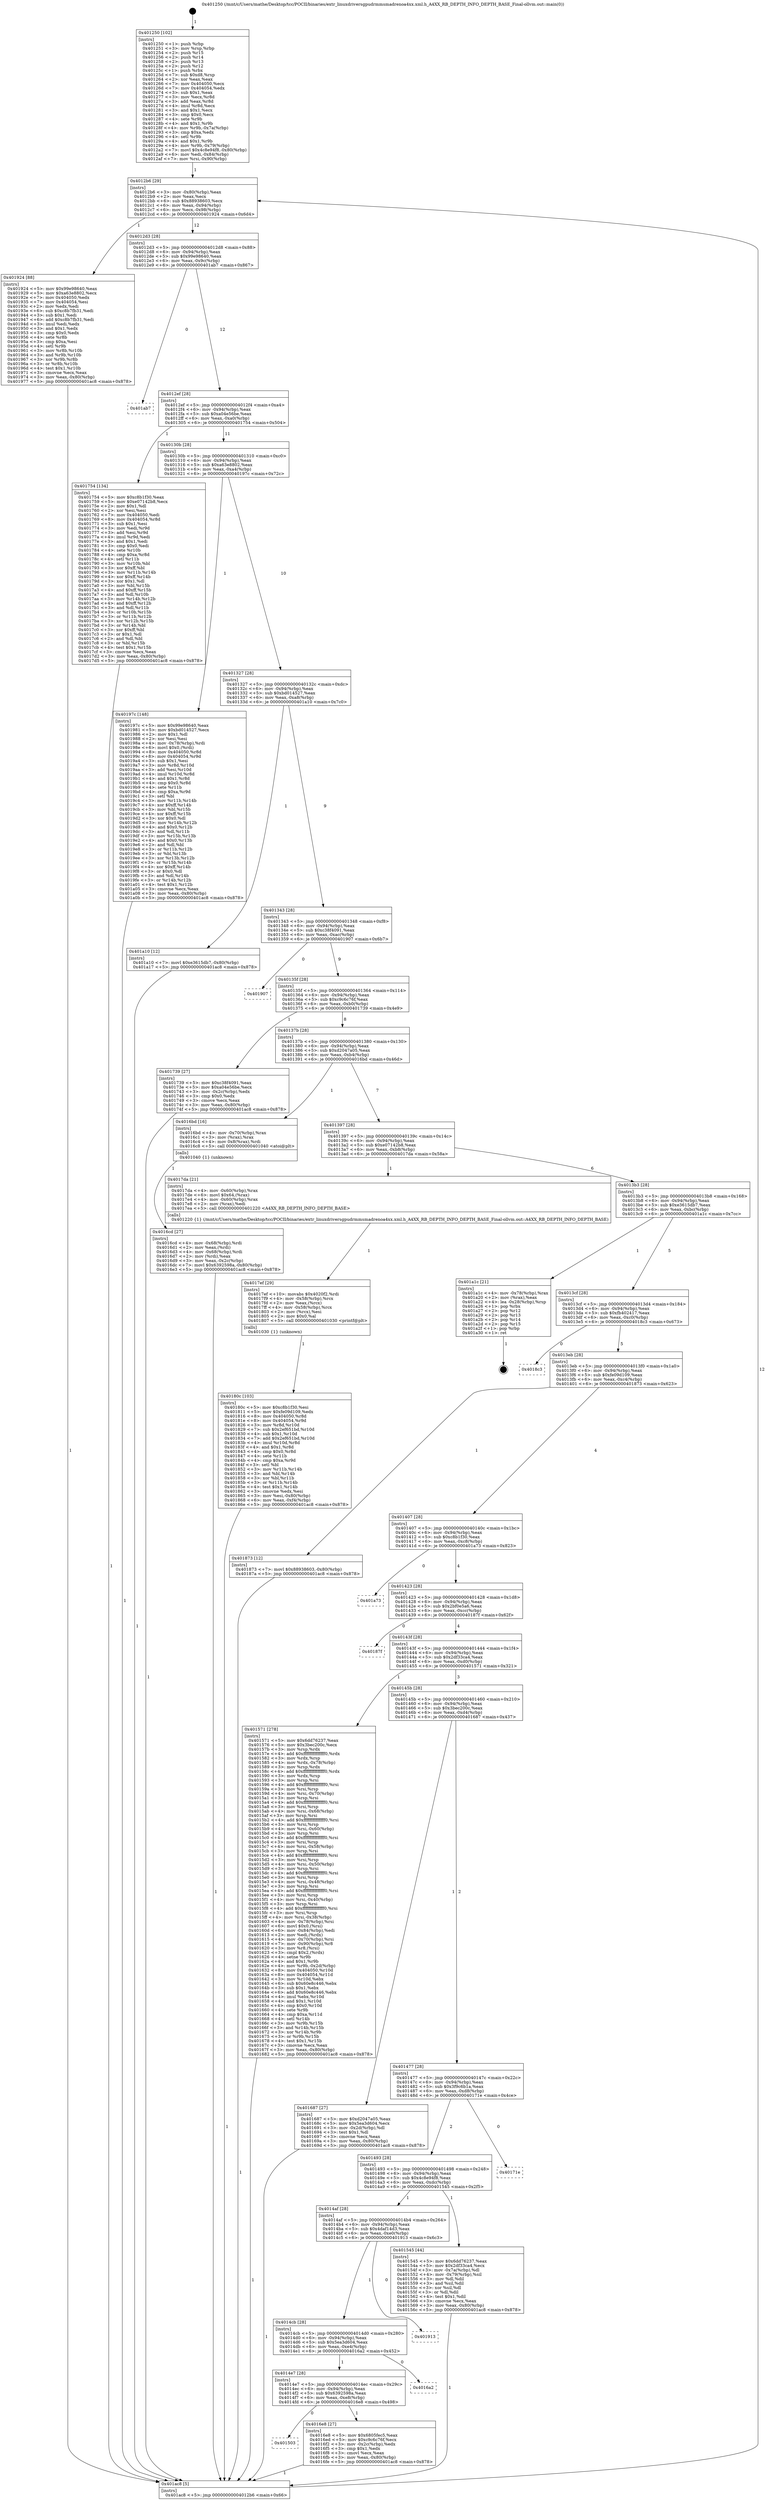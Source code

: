 digraph "0x401250" {
  label = "0x401250 (/mnt/c/Users/mathe/Desktop/tcc/POCII/binaries/extr_linuxdriversgpudrmmsmadrenoa4xx.xml.h_A4XX_RB_DEPTH_INFO_DEPTH_BASE_Final-ollvm.out::main(0))"
  labelloc = "t"
  node[shape=record]

  Entry [label="",width=0.3,height=0.3,shape=circle,fillcolor=black,style=filled]
  "0x4012b6" [label="{
     0x4012b6 [29]\l
     | [instrs]\l
     &nbsp;&nbsp;0x4012b6 \<+3\>: mov -0x80(%rbp),%eax\l
     &nbsp;&nbsp;0x4012b9 \<+2\>: mov %eax,%ecx\l
     &nbsp;&nbsp;0x4012bb \<+6\>: sub $0x88938603,%ecx\l
     &nbsp;&nbsp;0x4012c1 \<+6\>: mov %eax,-0x94(%rbp)\l
     &nbsp;&nbsp;0x4012c7 \<+6\>: mov %ecx,-0x98(%rbp)\l
     &nbsp;&nbsp;0x4012cd \<+6\>: je 0000000000401924 \<main+0x6d4\>\l
  }"]
  "0x401924" [label="{
     0x401924 [88]\l
     | [instrs]\l
     &nbsp;&nbsp;0x401924 \<+5\>: mov $0x99e98640,%eax\l
     &nbsp;&nbsp;0x401929 \<+5\>: mov $0xa63e8802,%ecx\l
     &nbsp;&nbsp;0x40192e \<+7\>: mov 0x404050,%edx\l
     &nbsp;&nbsp;0x401935 \<+7\>: mov 0x404054,%esi\l
     &nbsp;&nbsp;0x40193c \<+2\>: mov %edx,%edi\l
     &nbsp;&nbsp;0x40193e \<+6\>: sub $0xc8b7fb31,%edi\l
     &nbsp;&nbsp;0x401944 \<+3\>: sub $0x1,%edi\l
     &nbsp;&nbsp;0x401947 \<+6\>: add $0xc8b7fb31,%edi\l
     &nbsp;&nbsp;0x40194d \<+3\>: imul %edi,%edx\l
     &nbsp;&nbsp;0x401950 \<+3\>: and $0x1,%edx\l
     &nbsp;&nbsp;0x401953 \<+3\>: cmp $0x0,%edx\l
     &nbsp;&nbsp;0x401956 \<+4\>: sete %r8b\l
     &nbsp;&nbsp;0x40195a \<+3\>: cmp $0xa,%esi\l
     &nbsp;&nbsp;0x40195d \<+4\>: setl %r9b\l
     &nbsp;&nbsp;0x401961 \<+3\>: mov %r8b,%r10b\l
     &nbsp;&nbsp;0x401964 \<+3\>: and %r9b,%r10b\l
     &nbsp;&nbsp;0x401967 \<+3\>: xor %r9b,%r8b\l
     &nbsp;&nbsp;0x40196a \<+3\>: or %r8b,%r10b\l
     &nbsp;&nbsp;0x40196d \<+4\>: test $0x1,%r10b\l
     &nbsp;&nbsp;0x401971 \<+3\>: cmovne %ecx,%eax\l
     &nbsp;&nbsp;0x401974 \<+3\>: mov %eax,-0x80(%rbp)\l
     &nbsp;&nbsp;0x401977 \<+5\>: jmp 0000000000401ac8 \<main+0x878\>\l
  }"]
  "0x4012d3" [label="{
     0x4012d3 [28]\l
     | [instrs]\l
     &nbsp;&nbsp;0x4012d3 \<+5\>: jmp 00000000004012d8 \<main+0x88\>\l
     &nbsp;&nbsp;0x4012d8 \<+6\>: mov -0x94(%rbp),%eax\l
     &nbsp;&nbsp;0x4012de \<+5\>: sub $0x99e98640,%eax\l
     &nbsp;&nbsp;0x4012e3 \<+6\>: mov %eax,-0x9c(%rbp)\l
     &nbsp;&nbsp;0x4012e9 \<+6\>: je 0000000000401ab7 \<main+0x867\>\l
  }"]
  Exit [label="",width=0.3,height=0.3,shape=circle,fillcolor=black,style=filled,peripheries=2]
  "0x401ab7" [label="{
     0x401ab7\l
  }", style=dashed]
  "0x4012ef" [label="{
     0x4012ef [28]\l
     | [instrs]\l
     &nbsp;&nbsp;0x4012ef \<+5\>: jmp 00000000004012f4 \<main+0xa4\>\l
     &nbsp;&nbsp;0x4012f4 \<+6\>: mov -0x94(%rbp),%eax\l
     &nbsp;&nbsp;0x4012fa \<+5\>: sub $0xa04e56be,%eax\l
     &nbsp;&nbsp;0x4012ff \<+6\>: mov %eax,-0xa0(%rbp)\l
     &nbsp;&nbsp;0x401305 \<+6\>: je 0000000000401754 \<main+0x504\>\l
  }"]
  "0x40180c" [label="{
     0x40180c [103]\l
     | [instrs]\l
     &nbsp;&nbsp;0x40180c \<+5\>: mov $0xc8b1f30,%esi\l
     &nbsp;&nbsp;0x401811 \<+5\>: mov $0xfe09d109,%edx\l
     &nbsp;&nbsp;0x401816 \<+8\>: mov 0x404050,%r8d\l
     &nbsp;&nbsp;0x40181e \<+8\>: mov 0x404054,%r9d\l
     &nbsp;&nbsp;0x401826 \<+3\>: mov %r8d,%r10d\l
     &nbsp;&nbsp;0x401829 \<+7\>: sub $0x2ef651bd,%r10d\l
     &nbsp;&nbsp;0x401830 \<+4\>: sub $0x1,%r10d\l
     &nbsp;&nbsp;0x401834 \<+7\>: add $0x2ef651bd,%r10d\l
     &nbsp;&nbsp;0x40183b \<+4\>: imul %r10d,%r8d\l
     &nbsp;&nbsp;0x40183f \<+4\>: and $0x1,%r8d\l
     &nbsp;&nbsp;0x401843 \<+4\>: cmp $0x0,%r8d\l
     &nbsp;&nbsp;0x401847 \<+4\>: sete %r11b\l
     &nbsp;&nbsp;0x40184b \<+4\>: cmp $0xa,%r9d\l
     &nbsp;&nbsp;0x40184f \<+3\>: setl %bl\l
     &nbsp;&nbsp;0x401852 \<+3\>: mov %r11b,%r14b\l
     &nbsp;&nbsp;0x401855 \<+3\>: and %bl,%r14b\l
     &nbsp;&nbsp;0x401858 \<+3\>: xor %bl,%r11b\l
     &nbsp;&nbsp;0x40185b \<+3\>: or %r11b,%r14b\l
     &nbsp;&nbsp;0x40185e \<+4\>: test $0x1,%r14b\l
     &nbsp;&nbsp;0x401862 \<+3\>: cmovne %edx,%esi\l
     &nbsp;&nbsp;0x401865 \<+3\>: mov %esi,-0x80(%rbp)\l
     &nbsp;&nbsp;0x401868 \<+6\>: mov %eax,-0xf4(%rbp)\l
     &nbsp;&nbsp;0x40186e \<+5\>: jmp 0000000000401ac8 \<main+0x878\>\l
  }"]
  "0x401754" [label="{
     0x401754 [134]\l
     | [instrs]\l
     &nbsp;&nbsp;0x401754 \<+5\>: mov $0xc8b1f30,%eax\l
     &nbsp;&nbsp;0x401759 \<+5\>: mov $0xe07142b8,%ecx\l
     &nbsp;&nbsp;0x40175e \<+2\>: mov $0x1,%dl\l
     &nbsp;&nbsp;0x401760 \<+2\>: xor %esi,%esi\l
     &nbsp;&nbsp;0x401762 \<+7\>: mov 0x404050,%edi\l
     &nbsp;&nbsp;0x401769 \<+8\>: mov 0x404054,%r8d\l
     &nbsp;&nbsp;0x401771 \<+3\>: sub $0x1,%esi\l
     &nbsp;&nbsp;0x401774 \<+3\>: mov %edi,%r9d\l
     &nbsp;&nbsp;0x401777 \<+3\>: add %esi,%r9d\l
     &nbsp;&nbsp;0x40177a \<+4\>: imul %r9d,%edi\l
     &nbsp;&nbsp;0x40177e \<+3\>: and $0x1,%edi\l
     &nbsp;&nbsp;0x401781 \<+3\>: cmp $0x0,%edi\l
     &nbsp;&nbsp;0x401784 \<+4\>: sete %r10b\l
     &nbsp;&nbsp;0x401788 \<+4\>: cmp $0xa,%r8d\l
     &nbsp;&nbsp;0x40178c \<+4\>: setl %r11b\l
     &nbsp;&nbsp;0x401790 \<+3\>: mov %r10b,%bl\l
     &nbsp;&nbsp;0x401793 \<+3\>: xor $0xff,%bl\l
     &nbsp;&nbsp;0x401796 \<+3\>: mov %r11b,%r14b\l
     &nbsp;&nbsp;0x401799 \<+4\>: xor $0xff,%r14b\l
     &nbsp;&nbsp;0x40179d \<+3\>: xor $0x1,%dl\l
     &nbsp;&nbsp;0x4017a0 \<+3\>: mov %bl,%r15b\l
     &nbsp;&nbsp;0x4017a3 \<+4\>: and $0xff,%r15b\l
     &nbsp;&nbsp;0x4017a7 \<+3\>: and %dl,%r10b\l
     &nbsp;&nbsp;0x4017aa \<+3\>: mov %r14b,%r12b\l
     &nbsp;&nbsp;0x4017ad \<+4\>: and $0xff,%r12b\l
     &nbsp;&nbsp;0x4017b1 \<+3\>: and %dl,%r11b\l
     &nbsp;&nbsp;0x4017b4 \<+3\>: or %r10b,%r15b\l
     &nbsp;&nbsp;0x4017b7 \<+3\>: or %r11b,%r12b\l
     &nbsp;&nbsp;0x4017ba \<+3\>: xor %r12b,%r15b\l
     &nbsp;&nbsp;0x4017bd \<+3\>: or %r14b,%bl\l
     &nbsp;&nbsp;0x4017c0 \<+3\>: xor $0xff,%bl\l
     &nbsp;&nbsp;0x4017c3 \<+3\>: or $0x1,%dl\l
     &nbsp;&nbsp;0x4017c6 \<+2\>: and %dl,%bl\l
     &nbsp;&nbsp;0x4017c8 \<+3\>: or %bl,%r15b\l
     &nbsp;&nbsp;0x4017cb \<+4\>: test $0x1,%r15b\l
     &nbsp;&nbsp;0x4017cf \<+3\>: cmovne %ecx,%eax\l
     &nbsp;&nbsp;0x4017d2 \<+3\>: mov %eax,-0x80(%rbp)\l
     &nbsp;&nbsp;0x4017d5 \<+5\>: jmp 0000000000401ac8 \<main+0x878\>\l
  }"]
  "0x40130b" [label="{
     0x40130b [28]\l
     | [instrs]\l
     &nbsp;&nbsp;0x40130b \<+5\>: jmp 0000000000401310 \<main+0xc0\>\l
     &nbsp;&nbsp;0x401310 \<+6\>: mov -0x94(%rbp),%eax\l
     &nbsp;&nbsp;0x401316 \<+5\>: sub $0xa63e8802,%eax\l
     &nbsp;&nbsp;0x40131b \<+6\>: mov %eax,-0xa4(%rbp)\l
     &nbsp;&nbsp;0x401321 \<+6\>: je 000000000040197c \<main+0x72c\>\l
  }"]
  "0x4017ef" [label="{
     0x4017ef [29]\l
     | [instrs]\l
     &nbsp;&nbsp;0x4017ef \<+10\>: movabs $0x4020f2,%rdi\l
     &nbsp;&nbsp;0x4017f9 \<+4\>: mov -0x58(%rbp),%rcx\l
     &nbsp;&nbsp;0x4017fd \<+2\>: mov %eax,(%rcx)\l
     &nbsp;&nbsp;0x4017ff \<+4\>: mov -0x58(%rbp),%rcx\l
     &nbsp;&nbsp;0x401803 \<+2\>: mov (%rcx),%esi\l
     &nbsp;&nbsp;0x401805 \<+2\>: mov $0x0,%al\l
     &nbsp;&nbsp;0x401807 \<+5\>: call 0000000000401030 \<printf@plt\>\l
     | [calls]\l
     &nbsp;&nbsp;0x401030 \{1\} (unknown)\l
  }"]
  "0x40197c" [label="{
     0x40197c [148]\l
     | [instrs]\l
     &nbsp;&nbsp;0x40197c \<+5\>: mov $0x99e98640,%eax\l
     &nbsp;&nbsp;0x401981 \<+5\>: mov $0xbd014527,%ecx\l
     &nbsp;&nbsp;0x401986 \<+2\>: mov $0x1,%dl\l
     &nbsp;&nbsp;0x401988 \<+2\>: xor %esi,%esi\l
     &nbsp;&nbsp;0x40198a \<+4\>: mov -0x78(%rbp),%rdi\l
     &nbsp;&nbsp;0x40198e \<+6\>: movl $0x0,(%rdi)\l
     &nbsp;&nbsp;0x401994 \<+8\>: mov 0x404050,%r8d\l
     &nbsp;&nbsp;0x40199c \<+8\>: mov 0x404054,%r9d\l
     &nbsp;&nbsp;0x4019a4 \<+3\>: sub $0x1,%esi\l
     &nbsp;&nbsp;0x4019a7 \<+3\>: mov %r8d,%r10d\l
     &nbsp;&nbsp;0x4019aa \<+3\>: add %esi,%r10d\l
     &nbsp;&nbsp;0x4019ad \<+4\>: imul %r10d,%r8d\l
     &nbsp;&nbsp;0x4019b1 \<+4\>: and $0x1,%r8d\l
     &nbsp;&nbsp;0x4019b5 \<+4\>: cmp $0x0,%r8d\l
     &nbsp;&nbsp;0x4019b9 \<+4\>: sete %r11b\l
     &nbsp;&nbsp;0x4019bd \<+4\>: cmp $0xa,%r9d\l
     &nbsp;&nbsp;0x4019c1 \<+3\>: setl %bl\l
     &nbsp;&nbsp;0x4019c4 \<+3\>: mov %r11b,%r14b\l
     &nbsp;&nbsp;0x4019c7 \<+4\>: xor $0xff,%r14b\l
     &nbsp;&nbsp;0x4019cb \<+3\>: mov %bl,%r15b\l
     &nbsp;&nbsp;0x4019ce \<+4\>: xor $0xff,%r15b\l
     &nbsp;&nbsp;0x4019d2 \<+3\>: xor $0x0,%dl\l
     &nbsp;&nbsp;0x4019d5 \<+3\>: mov %r14b,%r12b\l
     &nbsp;&nbsp;0x4019d8 \<+4\>: and $0x0,%r12b\l
     &nbsp;&nbsp;0x4019dc \<+3\>: and %dl,%r11b\l
     &nbsp;&nbsp;0x4019df \<+3\>: mov %r15b,%r13b\l
     &nbsp;&nbsp;0x4019e2 \<+4\>: and $0x0,%r13b\l
     &nbsp;&nbsp;0x4019e6 \<+2\>: and %dl,%bl\l
     &nbsp;&nbsp;0x4019e8 \<+3\>: or %r11b,%r12b\l
     &nbsp;&nbsp;0x4019eb \<+3\>: or %bl,%r13b\l
     &nbsp;&nbsp;0x4019ee \<+3\>: xor %r13b,%r12b\l
     &nbsp;&nbsp;0x4019f1 \<+3\>: or %r15b,%r14b\l
     &nbsp;&nbsp;0x4019f4 \<+4\>: xor $0xff,%r14b\l
     &nbsp;&nbsp;0x4019f8 \<+3\>: or $0x0,%dl\l
     &nbsp;&nbsp;0x4019fb \<+3\>: and %dl,%r14b\l
     &nbsp;&nbsp;0x4019fe \<+3\>: or %r14b,%r12b\l
     &nbsp;&nbsp;0x401a01 \<+4\>: test $0x1,%r12b\l
     &nbsp;&nbsp;0x401a05 \<+3\>: cmovne %ecx,%eax\l
     &nbsp;&nbsp;0x401a08 \<+3\>: mov %eax,-0x80(%rbp)\l
     &nbsp;&nbsp;0x401a0b \<+5\>: jmp 0000000000401ac8 \<main+0x878\>\l
  }"]
  "0x401327" [label="{
     0x401327 [28]\l
     | [instrs]\l
     &nbsp;&nbsp;0x401327 \<+5\>: jmp 000000000040132c \<main+0xdc\>\l
     &nbsp;&nbsp;0x40132c \<+6\>: mov -0x94(%rbp),%eax\l
     &nbsp;&nbsp;0x401332 \<+5\>: sub $0xbd014527,%eax\l
     &nbsp;&nbsp;0x401337 \<+6\>: mov %eax,-0xa8(%rbp)\l
     &nbsp;&nbsp;0x40133d \<+6\>: je 0000000000401a10 \<main+0x7c0\>\l
  }"]
  "0x401503" [label="{
     0x401503\l
  }", style=dashed]
  "0x401a10" [label="{
     0x401a10 [12]\l
     | [instrs]\l
     &nbsp;&nbsp;0x401a10 \<+7\>: movl $0xe3615db7,-0x80(%rbp)\l
     &nbsp;&nbsp;0x401a17 \<+5\>: jmp 0000000000401ac8 \<main+0x878\>\l
  }"]
  "0x401343" [label="{
     0x401343 [28]\l
     | [instrs]\l
     &nbsp;&nbsp;0x401343 \<+5\>: jmp 0000000000401348 \<main+0xf8\>\l
     &nbsp;&nbsp;0x401348 \<+6\>: mov -0x94(%rbp),%eax\l
     &nbsp;&nbsp;0x40134e \<+5\>: sub $0xc38f4091,%eax\l
     &nbsp;&nbsp;0x401353 \<+6\>: mov %eax,-0xac(%rbp)\l
     &nbsp;&nbsp;0x401359 \<+6\>: je 0000000000401907 \<main+0x6b7\>\l
  }"]
  "0x4016e8" [label="{
     0x4016e8 [27]\l
     | [instrs]\l
     &nbsp;&nbsp;0x4016e8 \<+5\>: mov $0x6805fec5,%eax\l
     &nbsp;&nbsp;0x4016ed \<+5\>: mov $0xc9c6c76f,%ecx\l
     &nbsp;&nbsp;0x4016f2 \<+3\>: mov -0x2c(%rbp),%edx\l
     &nbsp;&nbsp;0x4016f5 \<+3\>: cmp $0x1,%edx\l
     &nbsp;&nbsp;0x4016f8 \<+3\>: cmovl %ecx,%eax\l
     &nbsp;&nbsp;0x4016fb \<+3\>: mov %eax,-0x80(%rbp)\l
     &nbsp;&nbsp;0x4016fe \<+5\>: jmp 0000000000401ac8 \<main+0x878\>\l
  }"]
  "0x401907" [label="{
     0x401907\l
  }", style=dashed]
  "0x40135f" [label="{
     0x40135f [28]\l
     | [instrs]\l
     &nbsp;&nbsp;0x40135f \<+5\>: jmp 0000000000401364 \<main+0x114\>\l
     &nbsp;&nbsp;0x401364 \<+6\>: mov -0x94(%rbp),%eax\l
     &nbsp;&nbsp;0x40136a \<+5\>: sub $0xc9c6c76f,%eax\l
     &nbsp;&nbsp;0x40136f \<+6\>: mov %eax,-0xb0(%rbp)\l
     &nbsp;&nbsp;0x401375 \<+6\>: je 0000000000401739 \<main+0x4e9\>\l
  }"]
  "0x4014e7" [label="{
     0x4014e7 [28]\l
     | [instrs]\l
     &nbsp;&nbsp;0x4014e7 \<+5\>: jmp 00000000004014ec \<main+0x29c\>\l
     &nbsp;&nbsp;0x4014ec \<+6\>: mov -0x94(%rbp),%eax\l
     &nbsp;&nbsp;0x4014f2 \<+5\>: sub $0x6392598a,%eax\l
     &nbsp;&nbsp;0x4014f7 \<+6\>: mov %eax,-0xe8(%rbp)\l
     &nbsp;&nbsp;0x4014fd \<+6\>: je 00000000004016e8 \<main+0x498\>\l
  }"]
  "0x401739" [label="{
     0x401739 [27]\l
     | [instrs]\l
     &nbsp;&nbsp;0x401739 \<+5\>: mov $0xc38f4091,%eax\l
     &nbsp;&nbsp;0x40173e \<+5\>: mov $0xa04e56be,%ecx\l
     &nbsp;&nbsp;0x401743 \<+3\>: mov -0x2c(%rbp),%edx\l
     &nbsp;&nbsp;0x401746 \<+3\>: cmp $0x0,%edx\l
     &nbsp;&nbsp;0x401749 \<+3\>: cmove %ecx,%eax\l
     &nbsp;&nbsp;0x40174c \<+3\>: mov %eax,-0x80(%rbp)\l
     &nbsp;&nbsp;0x40174f \<+5\>: jmp 0000000000401ac8 \<main+0x878\>\l
  }"]
  "0x40137b" [label="{
     0x40137b [28]\l
     | [instrs]\l
     &nbsp;&nbsp;0x40137b \<+5\>: jmp 0000000000401380 \<main+0x130\>\l
     &nbsp;&nbsp;0x401380 \<+6\>: mov -0x94(%rbp),%eax\l
     &nbsp;&nbsp;0x401386 \<+5\>: sub $0xd2047a05,%eax\l
     &nbsp;&nbsp;0x40138b \<+6\>: mov %eax,-0xb4(%rbp)\l
     &nbsp;&nbsp;0x401391 \<+6\>: je 00000000004016bd \<main+0x46d\>\l
  }"]
  "0x4016a2" [label="{
     0x4016a2\l
  }", style=dashed]
  "0x4016bd" [label="{
     0x4016bd [16]\l
     | [instrs]\l
     &nbsp;&nbsp;0x4016bd \<+4\>: mov -0x70(%rbp),%rax\l
     &nbsp;&nbsp;0x4016c1 \<+3\>: mov (%rax),%rax\l
     &nbsp;&nbsp;0x4016c4 \<+4\>: mov 0x8(%rax),%rdi\l
     &nbsp;&nbsp;0x4016c8 \<+5\>: call 0000000000401040 \<atoi@plt\>\l
     | [calls]\l
     &nbsp;&nbsp;0x401040 \{1\} (unknown)\l
  }"]
  "0x401397" [label="{
     0x401397 [28]\l
     | [instrs]\l
     &nbsp;&nbsp;0x401397 \<+5\>: jmp 000000000040139c \<main+0x14c\>\l
     &nbsp;&nbsp;0x40139c \<+6\>: mov -0x94(%rbp),%eax\l
     &nbsp;&nbsp;0x4013a2 \<+5\>: sub $0xe07142b8,%eax\l
     &nbsp;&nbsp;0x4013a7 \<+6\>: mov %eax,-0xb8(%rbp)\l
     &nbsp;&nbsp;0x4013ad \<+6\>: je 00000000004017da \<main+0x58a\>\l
  }"]
  "0x4014cb" [label="{
     0x4014cb [28]\l
     | [instrs]\l
     &nbsp;&nbsp;0x4014cb \<+5\>: jmp 00000000004014d0 \<main+0x280\>\l
     &nbsp;&nbsp;0x4014d0 \<+6\>: mov -0x94(%rbp),%eax\l
     &nbsp;&nbsp;0x4014d6 \<+5\>: sub $0x5ea3d604,%eax\l
     &nbsp;&nbsp;0x4014db \<+6\>: mov %eax,-0xe4(%rbp)\l
     &nbsp;&nbsp;0x4014e1 \<+6\>: je 00000000004016a2 \<main+0x452\>\l
  }"]
  "0x4017da" [label="{
     0x4017da [21]\l
     | [instrs]\l
     &nbsp;&nbsp;0x4017da \<+4\>: mov -0x60(%rbp),%rax\l
     &nbsp;&nbsp;0x4017de \<+6\>: movl $0x64,(%rax)\l
     &nbsp;&nbsp;0x4017e4 \<+4\>: mov -0x60(%rbp),%rax\l
     &nbsp;&nbsp;0x4017e8 \<+2\>: mov (%rax),%edi\l
     &nbsp;&nbsp;0x4017ea \<+5\>: call 0000000000401220 \<A4XX_RB_DEPTH_INFO_DEPTH_BASE\>\l
     | [calls]\l
     &nbsp;&nbsp;0x401220 \{1\} (/mnt/c/Users/mathe/Desktop/tcc/POCII/binaries/extr_linuxdriversgpudrmmsmadrenoa4xx.xml.h_A4XX_RB_DEPTH_INFO_DEPTH_BASE_Final-ollvm.out::A4XX_RB_DEPTH_INFO_DEPTH_BASE)\l
  }"]
  "0x4013b3" [label="{
     0x4013b3 [28]\l
     | [instrs]\l
     &nbsp;&nbsp;0x4013b3 \<+5\>: jmp 00000000004013b8 \<main+0x168\>\l
     &nbsp;&nbsp;0x4013b8 \<+6\>: mov -0x94(%rbp),%eax\l
     &nbsp;&nbsp;0x4013be \<+5\>: sub $0xe3615db7,%eax\l
     &nbsp;&nbsp;0x4013c3 \<+6\>: mov %eax,-0xbc(%rbp)\l
     &nbsp;&nbsp;0x4013c9 \<+6\>: je 0000000000401a1c \<main+0x7cc\>\l
  }"]
  "0x401913" [label="{
     0x401913\l
  }", style=dashed]
  "0x401a1c" [label="{
     0x401a1c [21]\l
     | [instrs]\l
     &nbsp;&nbsp;0x401a1c \<+4\>: mov -0x78(%rbp),%rax\l
     &nbsp;&nbsp;0x401a20 \<+2\>: mov (%rax),%eax\l
     &nbsp;&nbsp;0x401a22 \<+4\>: lea -0x28(%rbp),%rsp\l
     &nbsp;&nbsp;0x401a26 \<+1\>: pop %rbx\l
     &nbsp;&nbsp;0x401a27 \<+2\>: pop %r12\l
     &nbsp;&nbsp;0x401a29 \<+2\>: pop %r13\l
     &nbsp;&nbsp;0x401a2b \<+2\>: pop %r14\l
     &nbsp;&nbsp;0x401a2d \<+2\>: pop %r15\l
     &nbsp;&nbsp;0x401a2f \<+1\>: pop %rbp\l
     &nbsp;&nbsp;0x401a30 \<+1\>: ret\l
  }"]
  "0x4013cf" [label="{
     0x4013cf [28]\l
     | [instrs]\l
     &nbsp;&nbsp;0x4013cf \<+5\>: jmp 00000000004013d4 \<main+0x184\>\l
     &nbsp;&nbsp;0x4013d4 \<+6\>: mov -0x94(%rbp),%eax\l
     &nbsp;&nbsp;0x4013da \<+5\>: sub $0xfb402417,%eax\l
     &nbsp;&nbsp;0x4013df \<+6\>: mov %eax,-0xc0(%rbp)\l
     &nbsp;&nbsp;0x4013e5 \<+6\>: je 00000000004018c3 \<main+0x673\>\l
  }"]
  "0x4016cd" [label="{
     0x4016cd [27]\l
     | [instrs]\l
     &nbsp;&nbsp;0x4016cd \<+4\>: mov -0x68(%rbp),%rdi\l
     &nbsp;&nbsp;0x4016d1 \<+2\>: mov %eax,(%rdi)\l
     &nbsp;&nbsp;0x4016d3 \<+4\>: mov -0x68(%rbp),%rdi\l
     &nbsp;&nbsp;0x4016d7 \<+2\>: mov (%rdi),%eax\l
     &nbsp;&nbsp;0x4016d9 \<+3\>: mov %eax,-0x2c(%rbp)\l
     &nbsp;&nbsp;0x4016dc \<+7\>: movl $0x6392598a,-0x80(%rbp)\l
     &nbsp;&nbsp;0x4016e3 \<+5\>: jmp 0000000000401ac8 \<main+0x878\>\l
  }"]
  "0x4018c3" [label="{
     0x4018c3\l
  }", style=dashed]
  "0x4013eb" [label="{
     0x4013eb [28]\l
     | [instrs]\l
     &nbsp;&nbsp;0x4013eb \<+5\>: jmp 00000000004013f0 \<main+0x1a0\>\l
     &nbsp;&nbsp;0x4013f0 \<+6\>: mov -0x94(%rbp),%eax\l
     &nbsp;&nbsp;0x4013f6 \<+5\>: sub $0xfe09d109,%eax\l
     &nbsp;&nbsp;0x4013fb \<+6\>: mov %eax,-0xc4(%rbp)\l
     &nbsp;&nbsp;0x401401 \<+6\>: je 0000000000401873 \<main+0x623\>\l
  }"]
  "0x401250" [label="{
     0x401250 [102]\l
     | [instrs]\l
     &nbsp;&nbsp;0x401250 \<+1\>: push %rbp\l
     &nbsp;&nbsp;0x401251 \<+3\>: mov %rsp,%rbp\l
     &nbsp;&nbsp;0x401254 \<+2\>: push %r15\l
     &nbsp;&nbsp;0x401256 \<+2\>: push %r14\l
     &nbsp;&nbsp;0x401258 \<+2\>: push %r13\l
     &nbsp;&nbsp;0x40125a \<+2\>: push %r12\l
     &nbsp;&nbsp;0x40125c \<+1\>: push %rbx\l
     &nbsp;&nbsp;0x40125d \<+7\>: sub $0xd8,%rsp\l
     &nbsp;&nbsp;0x401264 \<+2\>: xor %eax,%eax\l
     &nbsp;&nbsp;0x401266 \<+7\>: mov 0x404050,%ecx\l
     &nbsp;&nbsp;0x40126d \<+7\>: mov 0x404054,%edx\l
     &nbsp;&nbsp;0x401274 \<+3\>: sub $0x1,%eax\l
     &nbsp;&nbsp;0x401277 \<+3\>: mov %ecx,%r8d\l
     &nbsp;&nbsp;0x40127a \<+3\>: add %eax,%r8d\l
     &nbsp;&nbsp;0x40127d \<+4\>: imul %r8d,%ecx\l
     &nbsp;&nbsp;0x401281 \<+3\>: and $0x1,%ecx\l
     &nbsp;&nbsp;0x401284 \<+3\>: cmp $0x0,%ecx\l
     &nbsp;&nbsp;0x401287 \<+4\>: sete %r9b\l
     &nbsp;&nbsp;0x40128b \<+4\>: and $0x1,%r9b\l
     &nbsp;&nbsp;0x40128f \<+4\>: mov %r9b,-0x7a(%rbp)\l
     &nbsp;&nbsp;0x401293 \<+3\>: cmp $0xa,%edx\l
     &nbsp;&nbsp;0x401296 \<+4\>: setl %r9b\l
     &nbsp;&nbsp;0x40129a \<+4\>: and $0x1,%r9b\l
     &nbsp;&nbsp;0x40129e \<+4\>: mov %r9b,-0x79(%rbp)\l
     &nbsp;&nbsp;0x4012a2 \<+7\>: movl $0x4c8e94f8,-0x80(%rbp)\l
     &nbsp;&nbsp;0x4012a9 \<+6\>: mov %edi,-0x84(%rbp)\l
     &nbsp;&nbsp;0x4012af \<+7\>: mov %rsi,-0x90(%rbp)\l
  }"]
  "0x401873" [label="{
     0x401873 [12]\l
     | [instrs]\l
     &nbsp;&nbsp;0x401873 \<+7\>: movl $0x88938603,-0x80(%rbp)\l
     &nbsp;&nbsp;0x40187a \<+5\>: jmp 0000000000401ac8 \<main+0x878\>\l
  }"]
  "0x401407" [label="{
     0x401407 [28]\l
     | [instrs]\l
     &nbsp;&nbsp;0x401407 \<+5\>: jmp 000000000040140c \<main+0x1bc\>\l
     &nbsp;&nbsp;0x40140c \<+6\>: mov -0x94(%rbp),%eax\l
     &nbsp;&nbsp;0x401412 \<+5\>: sub $0xc8b1f30,%eax\l
     &nbsp;&nbsp;0x401417 \<+6\>: mov %eax,-0xc8(%rbp)\l
     &nbsp;&nbsp;0x40141d \<+6\>: je 0000000000401a73 \<main+0x823\>\l
  }"]
  "0x401ac8" [label="{
     0x401ac8 [5]\l
     | [instrs]\l
     &nbsp;&nbsp;0x401ac8 \<+5\>: jmp 00000000004012b6 \<main+0x66\>\l
  }"]
  "0x401a73" [label="{
     0x401a73\l
  }", style=dashed]
  "0x401423" [label="{
     0x401423 [28]\l
     | [instrs]\l
     &nbsp;&nbsp;0x401423 \<+5\>: jmp 0000000000401428 \<main+0x1d8\>\l
     &nbsp;&nbsp;0x401428 \<+6\>: mov -0x94(%rbp),%eax\l
     &nbsp;&nbsp;0x40142e \<+5\>: sub $0x2bf0e5a6,%eax\l
     &nbsp;&nbsp;0x401433 \<+6\>: mov %eax,-0xcc(%rbp)\l
     &nbsp;&nbsp;0x401439 \<+6\>: je 000000000040187f \<main+0x62f\>\l
  }"]
  "0x4014af" [label="{
     0x4014af [28]\l
     | [instrs]\l
     &nbsp;&nbsp;0x4014af \<+5\>: jmp 00000000004014b4 \<main+0x264\>\l
     &nbsp;&nbsp;0x4014b4 \<+6\>: mov -0x94(%rbp),%eax\l
     &nbsp;&nbsp;0x4014ba \<+5\>: sub $0x4daf14d3,%eax\l
     &nbsp;&nbsp;0x4014bf \<+6\>: mov %eax,-0xe0(%rbp)\l
     &nbsp;&nbsp;0x4014c5 \<+6\>: je 0000000000401913 \<main+0x6c3\>\l
  }"]
  "0x40187f" [label="{
     0x40187f\l
  }", style=dashed]
  "0x40143f" [label="{
     0x40143f [28]\l
     | [instrs]\l
     &nbsp;&nbsp;0x40143f \<+5\>: jmp 0000000000401444 \<main+0x1f4\>\l
     &nbsp;&nbsp;0x401444 \<+6\>: mov -0x94(%rbp),%eax\l
     &nbsp;&nbsp;0x40144a \<+5\>: sub $0x2df33ca4,%eax\l
     &nbsp;&nbsp;0x40144f \<+6\>: mov %eax,-0xd0(%rbp)\l
     &nbsp;&nbsp;0x401455 \<+6\>: je 0000000000401571 \<main+0x321\>\l
  }"]
  "0x401545" [label="{
     0x401545 [44]\l
     | [instrs]\l
     &nbsp;&nbsp;0x401545 \<+5\>: mov $0x6dd76237,%eax\l
     &nbsp;&nbsp;0x40154a \<+5\>: mov $0x2df33ca4,%ecx\l
     &nbsp;&nbsp;0x40154f \<+3\>: mov -0x7a(%rbp),%dl\l
     &nbsp;&nbsp;0x401552 \<+4\>: mov -0x79(%rbp),%sil\l
     &nbsp;&nbsp;0x401556 \<+3\>: mov %dl,%dil\l
     &nbsp;&nbsp;0x401559 \<+3\>: and %sil,%dil\l
     &nbsp;&nbsp;0x40155c \<+3\>: xor %sil,%dl\l
     &nbsp;&nbsp;0x40155f \<+3\>: or %dl,%dil\l
     &nbsp;&nbsp;0x401562 \<+4\>: test $0x1,%dil\l
     &nbsp;&nbsp;0x401566 \<+3\>: cmovne %ecx,%eax\l
     &nbsp;&nbsp;0x401569 \<+3\>: mov %eax,-0x80(%rbp)\l
     &nbsp;&nbsp;0x40156c \<+5\>: jmp 0000000000401ac8 \<main+0x878\>\l
  }"]
  "0x401571" [label="{
     0x401571 [278]\l
     | [instrs]\l
     &nbsp;&nbsp;0x401571 \<+5\>: mov $0x6dd76237,%eax\l
     &nbsp;&nbsp;0x401576 \<+5\>: mov $0x3bec200c,%ecx\l
     &nbsp;&nbsp;0x40157b \<+3\>: mov %rsp,%rdx\l
     &nbsp;&nbsp;0x40157e \<+4\>: add $0xfffffffffffffff0,%rdx\l
     &nbsp;&nbsp;0x401582 \<+3\>: mov %rdx,%rsp\l
     &nbsp;&nbsp;0x401585 \<+4\>: mov %rdx,-0x78(%rbp)\l
     &nbsp;&nbsp;0x401589 \<+3\>: mov %rsp,%rdx\l
     &nbsp;&nbsp;0x40158c \<+4\>: add $0xfffffffffffffff0,%rdx\l
     &nbsp;&nbsp;0x401590 \<+3\>: mov %rdx,%rsp\l
     &nbsp;&nbsp;0x401593 \<+3\>: mov %rsp,%rsi\l
     &nbsp;&nbsp;0x401596 \<+4\>: add $0xfffffffffffffff0,%rsi\l
     &nbsp;&nbsp;0x40159a \<+3\>: mov %rsi,%rsp\l
     &nbsp;&nbsp;0x40159d \<+4\>: mov %rsi,-0x70(%rbp)\l
     &nbsp;&nbsp;0x4015a1 \<+3\>: mov %rsp,%rsi\l
     &nbsp;&nbsp;0x4015a4 \<+4\>: add $0xfffffffffffffff0,%rsi\l
     &nbsp;&nbsp;0x4015a8 \<+3\>: mov %rsi,%rsp\l
     &nbsp;&nbsp;0x4015ab \<+4\>: mov %rsi,-0x68(%rbp)\l
     &nbsp;&nbsp;0x4015af \<+3\>: mov %rsp,%rsi\l
     &nbsp;&nbsp;0x4015b2 \<+4\>: add $0xfffffffffffffff0,%rsi\l
     &nbsp;&nbsp;0x4015b6 \<+3\>: mov %rsi,%rsp\l
     &nbsp;&nbsp;0x4015b9 \<+4\>: mov %rsi,-0x60(%rbp)\l
     &nbsp;&nbsp;0x4015bd \<+3\>: mov %rsp,%rsi\l
     &nbsp;&nbsp;0x4015c0 \<+4\>: add $0xfffffffffffffff0,%rsi\l
     &nbsp;&nbsp;0x4015c4 \<+3\>: mov %rsi,%rsp\l
     &nbsp;&nbsp;0x4015c7 \<+4\>: mov %rsi,-0x58(%rbp)\l
     &nbsp;&nbsp;0x4015cb \<+3\>: mov %rsp,%rsi\l
     &nbsp;&nbsp;0x4015ce \<+4\>: add $0xfffffffffffffff0,%rsi\l
     &nbsp;&nbsp;0x4015d2 \<+3\>: mov %rsi,%rsp\l
     &nbsp;&nbsp;0x4015d5 \<+4\>: mov %rsi,-0x50(%rbp)\l
     &nbsp;&nbsp;0x4015d9 \<+3\>: mov %rsp,%rsi\l
     &nbsp;&nbsp;0x4015dc \<+4\>: add $0xfffffffffffffff0,%rsi\l
     &nbsp;&nbsp;0x4015e0 \<+3\>: mov %rsi,%rsp\l
     &nbsp;&nbsp;0x4015e3 \<+4\>: mov %rsi,-0x48(%rbp)\l
     &nbsp;&nbsp;0x4015e7 \<+3\>: mov %rsp,%rsi\l
     &nbsp;&nbsp;0x4015ea \<+4\>: add $0xfffffffffffffff0,%rsi\l
     &nbsp;&nbsp;0x4015ee \<+3\>: mov %rsi,%rsp\l
     &nbsp;&nbsp;0x4015f1 \<+4\>: mov %rsi,-0x40(%rbp)\l
     &nbsp;&nbsp;0x4015f5 \<+3\>: mov %rsp,%rsi\l
     &nbsp;&nbsp;0x4015f8 \<+4\>: add $0xfffffffffffffff0,%rsi\l
     &nbsp;&nbsp;0x4015fc \<+3\>: mov %rsi,%rsp\l
     &nbsp;&nbsp;0x4015ff \<+4\>: mov %rsi,-0x38(%rbp)\l
     &nbsp;&nbsp;0x401603 \<+4\>: mov -0x78(%rbp),%rsi\l
     &nbsp;&nbsp;0x401607 \<+6\>: movl $0x0,(%rsi)\l
     &nbsp;&nbsp;0x40160d \<+6\>: mov -0x84(%rbp),%edi\l
     &nbsp;&nbsp;0x401613 \<+2\>: mov %edi,(%rdx)\l
     &nbsp;&nbsp;0x401615 \<+4\>: mov -0x70(%rbp),%rsi\l
     &nbsp;&nbsp;0x401619 \<+7\>: mov -0x90(%rbp),%r8\l
     &nbsp;&nbsp;0x401620 \<+3\>: mov %r8,(%rsi)\l
     &nbsp;&nbsp;0x401623 \<+3\>: cmpl $0x2,(%rdx)\l
     &nbsp;&nbsp;0x401626 \<+4\>: setne %r9b\l
     &nbsp;&nbsp;0x40162a \<+4\>: and $0x1,%r9b\l
     &nbsp;&nbsp;0x40162e \<+4\>: mov %r9b,-0x2d(%rbp)\l
     &nbsp;&nbsp;0x401632 \<+8\>: mov 0x404050,%r10d\l
     &nbsp;&nbsp;0x40163a \<+8\>: mov 0x404054,%r11d\l
     &nbsp;&nbsp;0x401642 \<+3\>: mov %r10d,%ebx\l
     &nbsp;&nbsp;0x401645 \<+6\>: sub $0x60e8c446,%ebx\l
     &nbsp;&nbsp;0x40164b \<+3\>: sub $0x1,%ebx\l
     &nbsp;&nbsp;0x40164e \<+6\>: add $0x60e8c446,%ebx\l
     &nbsp;&nbsp;0x401654 \<+4\>: imul %ebx,%r10d\l
     &nbsp;&nbsp;0x401658 \<+4\>: and $0x1,%r10d\l
     &nbsp;&nbsp;0x40165c \<+4\>: cmp $0x0,%r10d\l
     &nbsp;&nbsp;0x401660 \<+4\>: sete %r9b\l
     &nbsp;&nbsp;0x401664 \<+4\>: cmp $0xa,%r11d\l
     &nbsp;&nbsp;0x401668 \<+4\>: setl %r14b\l
     &nbsp;&nbsp;0x40166c \<+3\>: mov %r9b,%r15b\l
     &nbsp;&nbsp;0x40166f \<+3\>: and %r14b,%r15b\l
     &nbsp;&nbsp;0x401672 \<+3\>: xor %r14b,%r9b\l
     &nbsp;&nbsp;0x401675 \<+3\>: or %r9b,%r15b\l
     &nbsp;&nbsp;0x401678 \<+4\>: test $0x1,%r15b\l
     &nbsp;&nbsp;0x40167c \<+3\>: cmovne %ecx,%eax\l
     &nbsp;&nbsp;0x40167f \<+3\>: mov %eax,-0x80(%rbp)\l
     &nbsp;&nbsp;0x401682 \<+5\>: jmp 0000000000401ac8 \<main+0x878\>\l
  }"]
  "0x40145b" [label="{
     0x40145b [28]\l
     | [instrs]\l
     &nbsp;&nbsp;0x40145b \<+5\>: jmp 0000000000401460 \<main+0x210\>\l
     &nbsp;&nbsp;0x401460 \<+6\>: mov -0x94(%rbp),%eax\l
     &nbsp;&nbsp;0x401466 \<+5\>: sub $0x3bec200c,%eax\l
     &nbsp;&nbsp;0x40146b \<+6\>: mov %eax,-0xd4(%rbp)\l
     &nbsp;&nbsp;0x401471 \<+6\>: je 0000000000401687 \<main+0x437\>\l
  }"]
  "0x401493" [label="{
     0x401493 [28]\l
     | [instrs]\l
     &nbsp;&nbsp;0x401493 \<+5\>: jmp 0000000000401498 \<main+0x248\>\l
     &nbsp;&nbsp;0x401498 \<+6\>: mov -0x94(%rbp),%eax\l
     &nbsp;&nbsp;0x40149e \<+5\>: sub $0x4c8e94f8,%eax\l
     &nbsp;&nbsp;0x4014a3 \<+6\>: mov %eax,-0xdc(%rbp)\l
     &nbsp;&nbsp;0x4014a9 \<+6\>: je 0000000000401545 \<main+0x2f5\>\l
  }"]
  "0x401687" [label="{
     0x401687 [27]\l
     | [instrs]\l
     &nbsp;&nbsp;0x401687 \<+5\>: mov $0xd2047a05,%eax\l
     &nbsp;&nbsp;0x40168c \<+5\>: mov $0x5ea3d604,%ecx\l
     &nbsp;&nbsp;0x401691 \<+3\>: mov -0x2d(%rbp),%dl\l
     &nbsp;&nbsp;0x401694 \<+3\>: test $0x1,%dl\l
     &nbsp;&nbsp;0x401697 \<+3\>: cmovne %ecx,%eax\l
     &nbsp;&nbsp;0x40169a \<+3\>: mov %eax,-0x80(%rbp)\l
     &nbsp;&nbsp;0x40169d \<+5\>: jmp 0000000000401ac8 \<main+0x878\>\l
  }"]
  "0x401477" [label="{
     0x401477 [28]\l
     | [instrs]\l
     &nbsp;&nbsp;0x401477 \<+5\>: jmp 000000000040147c \<main+0x22c\>\l
     &nbsp;&nbsp;0x40147c \<+6\>: mov -0x94(%rbp),%eax\l
     &nbsp;&nbsp;0x401482 \<+5\>: sub $0x3f9c6b1a,%eax\l
     &nbsp;&nbsp;0x401487 \<+6\>: mov %eax,-0xd8(%rbp)\l
     &nbsp;&nbsp;0x40148d \<+6\>: je 000000000040171e \<main+0x4ce\>\l
  }"]
  "0x40171e" [label="{
     0x40171e\l
  }", style=dashed]
  Entry -> "0x401250" [label=" 1"]
  "0x4012b6" -> "0x401924" [label=" 1"]
  "0x4012b6" -> "0x4012d3" [label=" 12"]
  "0x401a1c" -> Exit [label=" 1"]
  "0x4012d3" -> "0x401ab7" [label=" 0"]
  "0x4012d3" -> "0x4012ef" [label=" 12"]
  "0x401a10" -> "0x401ac8" [label=" 1"]
  "0x4012ef" -> "0x401754" [label=" 1"]
  "0x4012ef" -> "0x40130b" [label=" 11"]
  "0x40197c" -> "0x401ac8" [label=" 1"]
  "0x40130b" -> "0x40197c" [label=" 1"]
  "0x40130b" -> "0x401327" [label=" 10"]
  "0x401924" -> "0x401ac8" [label=" 1"]
  "0x401327" -> "0x401a10" [label=" 1"]
  "0x401327" -> "0x401343" [label=" 9"]
  "0x401873" -> "0x401ac8" [label=" 1"]
  "0x401343" -> "0x401907" [label=" 0"]
  "0x401343" -> "0x40135f" [label=" 9"]
  "0x40180c" -> "0x401ac8" [label=" 1"]
  "0x40135f" -> "0x401739" [label=" 1"]
  "0x40135f" -> "0x40137b" [label=" 8"]
  "0x4017da" -> "0x4017ef" [label=" 1"]
  "0x40137b" -> "0x4016bd" [label=" 1"]
  "0x40137b" -> "0x401397" [label=" 7"]
  "0x401754" -> "0x401ac8" [label=" 1"]
  "0x401397" -> "0x4017da" [label=" 1"]
  "0x401397" -> "0x4013b3" [label=" 6"]
  "0x4016e8" -> "0x401ac8" [label=" 1"]
  "0x4013b3" -> "0x401a1c" [label=" 1"]
  "0x4013b3" -> "0x4013cf" [label=" 5"]
  "0x4014e7" -> "0x401503" [label=" 0"]
  "0x4013cf" -> "0x4018c3" [label=" 0"]
  "0x4013cf" -> "0x4013eb" [label=" 5"]
  "0x4017ef" -> "0x40180c" [label=" 1"]
  "0x4013eb" -> "0x401873" [label=" 1"]
  "0x4013eb" -> "0x401407" [label=" 4"]
  "0x4014cb" -> "0x4016a2" [label=" 0"]
  "0x401407" -> "0x401a73" [label=" 0"]
  "0x401407" -> "0x401423" [label=" 4"]
  "0x401739" -> "0x401ac8" [label=" 1"]
  "0x401423" -> "0x40187f" [label=" 0"]
  "0x401423" -> "0x40143f" [label=" 4"]
  "0x4014af" -> "0x4014cb" [label=" 1"]
  "0x40143f" -> "0x401571" [label=" 1"]
  "0x40143f" -> "0x40145b" [label=" 3"]
  "0x4014af" -> "0x401913" [label=" 0"]
  "0x40145b" -> "0x401687" [label=" 1"]
  "0x40145b" -> "0x401477" [label=" 2"]
  "0x4016cd" -> "0x401ac8" [label=" 1"]
  "0x401477" -> "0x40171e" [label=" 0"]
  "0x401477" -> "0x401493" [label=" 2"]
  "0x4014e7" -> "0x4016e8" [label=" 1"]
  "0x401493" -> "0x401545" [label=" 1"]
  "0x401493" -> "0x4014af" [label=" 1"]
  "0x401545" -> "0x401ac8" [label=" 1"]
  "0x401250" -> "0x4012b6" [label=" 1"]
  "0x401ac8" -> "0x4012b6" [label=" 12"]
  "0x4014cb" -> "0x4014e7" [label=" 1"]
  "0x401571" -> "0x401ac8" [label=" 1"]
  "0x401687" -> "0x401ac8" [label=" 1"]
  "0x4016bd" -> "0x4016cd" [label=" 1"]
}
